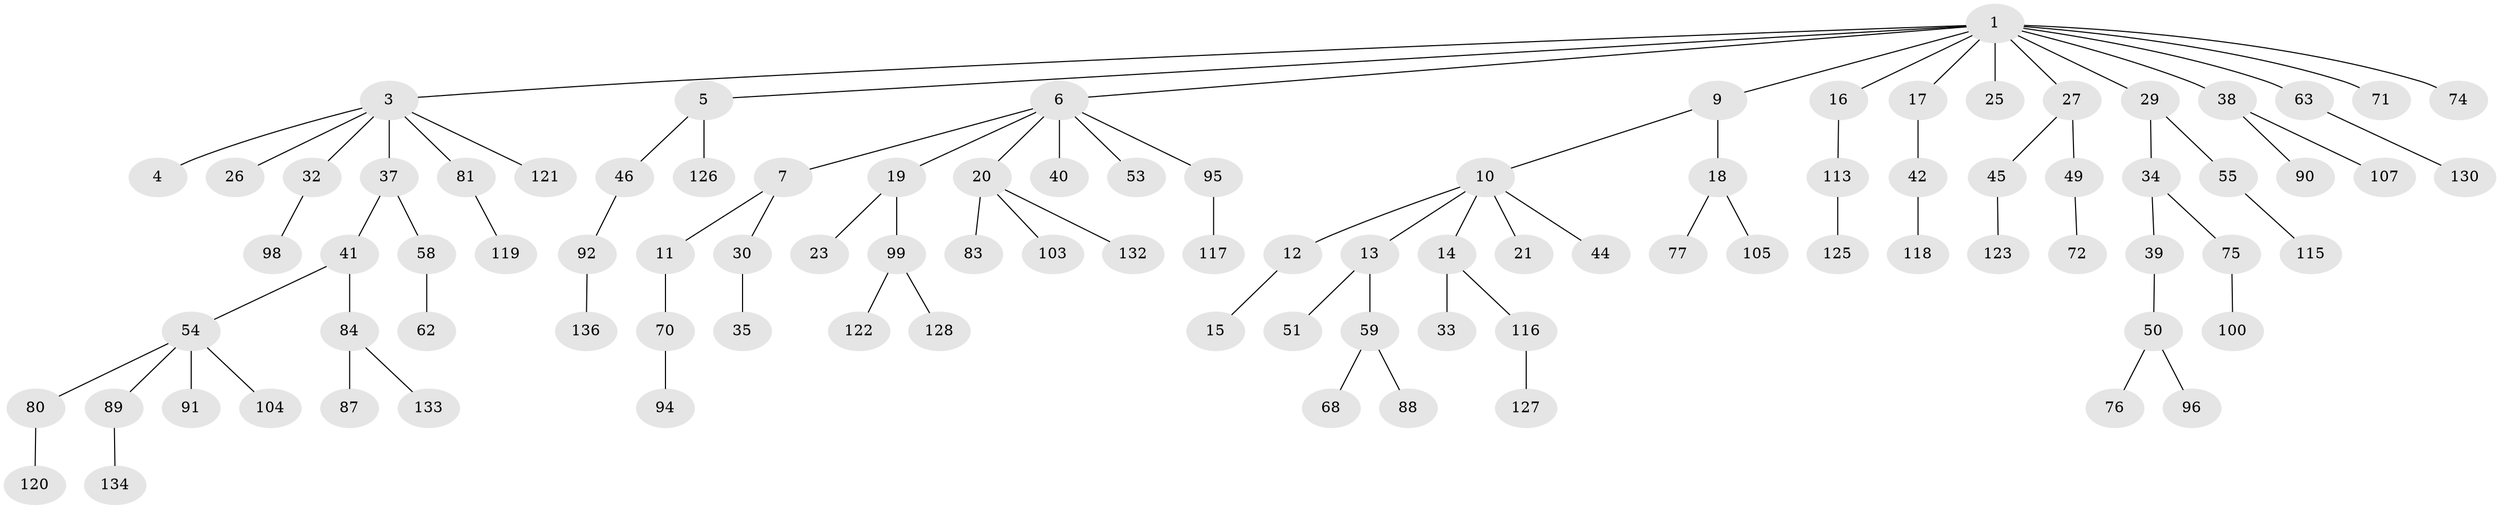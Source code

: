 // Generated by graph-tools (version 1.1) at 2025/24/03/03/25 07:24:05]
// undirected, 95 vertices, 94 edges
graph export_dot {
graph [start="1"]
  node [color=gray90,style=filled];
  1 [super="+2"];
  3 [super="+8"];
  4;
  5 [super="+124"];
  6 [super="+24"];
  7;
  9;
  10 [super="+22"];
  11 [super="+78"];
  12 [super="+65"];
  13 [super="+56"];
  14 [super="+52"];
  15 [super="+137"];
  16 [super="+67"];
  17 [super="+28"];
  18 [super="+61"];
  19 [super="+31"];
  20 [super="+86"];
  21;
  23;
  25 [super="+57"];
  26;
  27 [super="+43"];
  29;
  30 [super="+129"];
  32;
  33;
  34 [super="+36"];
  35;
  37;
  38 [super="+48"];
  39;
  40;
  41 [super="+47"];
  42 [super="+66"];
  44;
  45 [super="+73"];
  46 [super="+85"];
  49 [super="+114"];
  50 [super="+60"];
  51 [super="+109"];
  53;
  54 [super="+69"];
  55;
  58 [super="+93"];
  59;
  62;
  63 [super="+64"];
  68 [super="+79"];
  70;
  71;
  72 [super="+82"];
  74;
  75;
  76;
  77;
  80 [super="+111"];
  81 [super="+97"];
  83;
  84 [super="+106"];
  87;
  88;
  89 [super="+112"];
  90;
  91;
  92 [super="+110"];
  94 [super="+102"];
  95 [super="+108"];
  96;
  98;
  99 [super="+101"];
  100;
  103;
  104;
  105;
  107;
  113 [super="+131"];
  115;
  116;
  117;
  118;
  119;
  120;
  121;
  122 [super="+135"];
  123;
  125;
  126;
  127;
  128;
  130;
  132;
  133;
  134;
  136;
  1 -- 9;
  1 -- 16;
  1 -- 63;
  1 -- 74;
  1 -- 3;
  1 -- 5;
  1 -- 6;
  1 -- 38;
  1 -- 71;
  1 -- 17;
  1 -- 25;
  1 -- 27;
  1 -- 29;
  3 -- 4;
  3 -- 26;
  3 -- 121;
  3 -- 32;
  3 -- 81;
  3 -- 37;
  5 -- 46;
  5 -- 126;
  6 -- 7;
  6 -- 19;
  6 -- 20;
  6 -- 40;
  6 -- 53;
  6 -- 95;
  7 -- 11;
  7 -- 30;
  9 -- 10;
  9 -- 18;
  10 -- 12;
  10 -- 13;
  10 -- 14;
  10 -- 21;
  10 -- 44;
  11 -- 70;
  12 -- 15;
  13 -- 51;
  13 -- 59;
  14 -- 33;
  14 -- 116;
  16 -- 113;
  17 -- 42;
  18 -- 105;
  18 -- 77;
  19 -- 23;
  19 -- 99;
  20 -- 83;
  20 -- 103;
  20 -- 132;
  27 -- 45;
  27 -- 49;
  29 -- 34;
  29 -- 55;
  30 -- 35;
  32 -- 98;
  34 -- 39;
  34 -- 75;
  37 -- 41;
  37 -- 58;
  38 -- 90;
  38 -- 107;
  39 -- 50;
  41 -- 54;
  41 -- 84;
  42 -- 118;
  45 -- 123;
  46 -- 92;
  49 -- 72;
  50 -- 96;
  50 -- 76;
  54 -- 89;
  54 -- 104;
  54 -- 80;
  54 -- 91;
  55 -- 115;
  58 -- 62;
  59 -- 68;
  59 -- 88;
  63 -- 130;
  70 -- 94;
  75 -- 100;
  80 -- 120;
  81 -- 119;
  84 -- 87;
  84 -- 133;
  89 -- 134;
  92 -- 136;
  95 -- 117;
  99 -- 128;
  99 -- 122;
  113 -- 125;
  116 -- 127;
}

